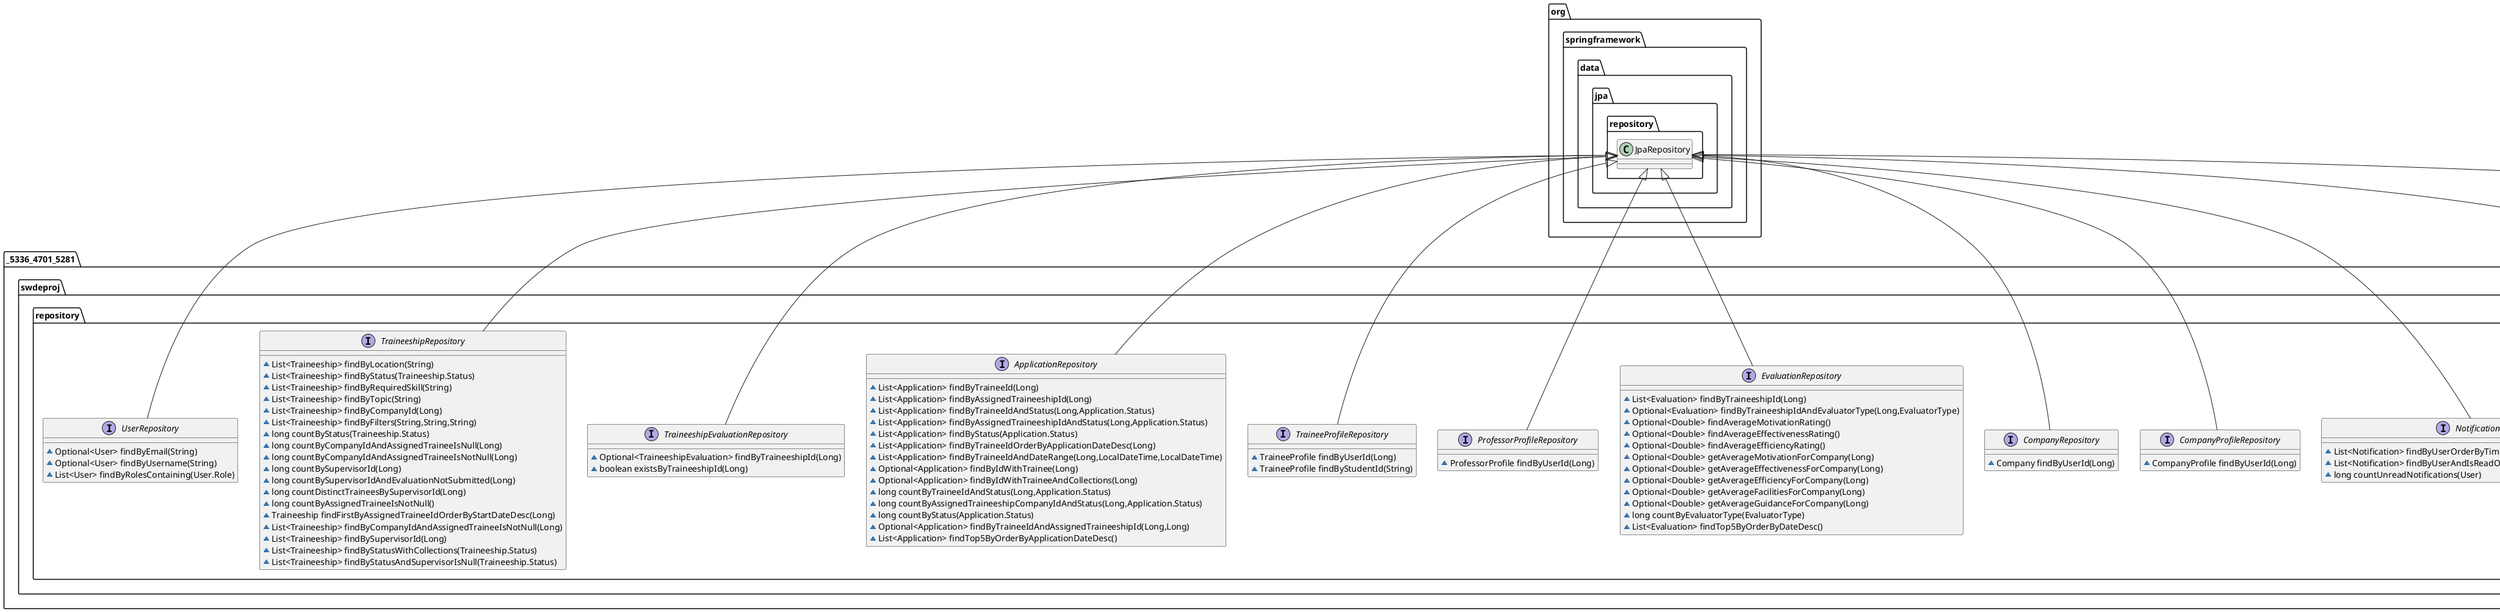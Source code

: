 @startuml
interface _5336_4701_5281.swdeproj.repository.CommitteeProfileRepository {
~ CommitteeProfile findByUserId(Long)
}

interface _5336_4701_5281.swdeproj.repository.LogbookEntryRepository {
~ List<LogbookEntry> findByTraineeId(Long)
~ List<LogbookEntry> findByTraineeshipId(Long)
~ List<LogbookEntry> findByTraineeIdAndDateBetween(Long,LocalDate,LocalDate)
~ List<LogbookEntry> findByTraineeIdAndDateBetweenAndStatus(Long,LocalDate,LocalDate,LogbookEntry.Status)
~ List<LogbookEntry> findByTraineeAndTraineeship(Long,Long)
~ Double sumHoursByTraineeAndTraineeship(Long,Long)
~ Double sumHoursByTraineeAndTraineeshipAndStatus(Long,Long,LogbookEntry.Status)
~ Long countApprovedEntriesByTraineeAndTraineeship(Long,Long,LogbookEntry.Status)
~ long countByTraineeId(Long)
}

interface _5336_4701_5281.swdeproj.repository.NotificationRepository {
~ List<Notification> findByUserOrderByTimestampDesc(User)
~ List<Notification> findByUserAndIsReadOrderByTimestampDesc(User,boolean)
~ long countUnreadNotifications(User)
}

interface _5336_4701_5281.swdeproj.repository.CompanyProfileRepository {
~ CompanyProfile findByUserId(Long)
}

interface _5336_4701_5281.swdeproj.repository.CompanyRepository {
~ Company findByUserId(Long)
}

interface _5336_4701_5281.swdeproj.repository.EvaluationRepository {
~ List<Evaluation> findByTraineeshipId(Long)
~ Optional<Evaluation> findByTraineeshipIdAndEvaluatorType(Long,EvaluatorType)
~ Optional<Double> findAverageMotivationRating()
~ Optional<Double> findAverageEffectivenessRating()
~ Optional<Double> findAverageEfficiencyRating()
~ Optional<Double> getAverageMotivationForCompany(Long)
~ Optional<Double> getAverageEffectivenessForCompany(Long)
~ Optional<Double> getAverageEfficiencyForCompany(Long)
~ Optional<Double> getAverageFacilitiesForCompany(Long)
~ Optional<Double> getAverageGuidanceForCompany(Long)
~ long countByEvaluatorType(EvaluatorType)
~ List<Evaluation> findTop5ByOrderByDateDesc()
}

interface _5336_4701_5281.swdeproj.repository.ProfessorProfileRepository {
~ ProfessorProfile findByUserId(Long)
}

interface _5336_4701_5281.swdeproj.repository.TraineeProfileRepository {
~ TraineeProfile findByUserId(Long)
~ TraineeProfile findByStudentId(String)
}

interface _5336_4701_5281.swdeproj.repository.ApplicationRepository {
~ List<Application> findByTraineeId(Long)
~ List<Application> findByAssignedTraineeshipId(Long)
~ List<Application> findByTraineeIdAndStatus(Long,Application.Status)
~ List<Application> findByAssignedTraineeshipIdAndStatus(Long,Application.Status)
~ List<Application> findByStatus(Application.Status)
~ List<Application> findByTraineeIdOrderByApplicationDateDesc(Long)
~ List<Application> findByTraineeIdAndDateRange(Long,LocalDateTime,LocalDateTime)
~ Optional<Application> findByIdWithTrainee(Long)
~ Optional<Application> findByIdWithTraineeAndCollections(Long)
~ long countByTraineeIdAndStatus(Long,Application.Status)
~ long countByAssignedTraineeshipCompanyIdAndStatus(Long,Application.Status)
~ long countByStatus(Application.Status)
~ Optional<Application> findByTraineeIdAndAssignedTraineeshipId(Long,Long)
~ List<Application> findTop5ByOrderByApplicationDateDesc()
}

interface _5336_4701_5281.swdeproj.repository.TraineeshipEvaluationRepository {
~ Optional<TraineeshipEvaluation> findByTraineeshipId(Long)
~ boolean existsByTraineeshipId(Long)
}

interface _5336_4701_5281.swdeproj.repository.TraineeshipRepository {
~ List<Traineeship> findByLocation(String)
~ List<Traineeship> findByStatus(Traineeship.Status)
~ List<Traineeship> findByRequiredSkill(String)
~ List<Traineeship> findByTopic(String)
~ List<Traineeship> findByCompanyId(Long)
~ List<Traineeship> findByFilters(String,String,String)
~ long countByStatus(Traineeship.Status)
~ long countByCompanyIdAndAssignedTraineeIsNull(Long)
~ long countByCompanyIdAndAssignedTraineeIsNotNull(Long)
~ long countBySupervisorId(Long)
~ long countBySupervisorIdAndEvaluationNotSubmitted(Long)
~ long countDistinctTraineesBySupervisorId(Long)
~ long countByAssignedTraineeIsNotNull()
~ Traineeship findFirstByAssignedTraineeIdOrderByStartDateDesc(Long)
~ List<Traineeship> findByCompanyIdAndAssignedTraineeIsNotNull(Long)
~ List<Traineeship> findBySupervisorId(Long)
~ List<Traineeship> findByStatusWithCollections(Traineeship.Status)
~ List<Traineeship> findByStatusAndSupervisorIsNull(Traineeship.Status)
}

interface _5336_4701_5281.swdeproj.repository.UserRepository {
~ Optional<User> findByEmail(String)
~ Optional<User> findByUsername(String)
~ List<User> findByRolesContaining(User.Role)
}



org.springframework.data.jpa.repository.JpaRepository <|-- _5336_4701_5281.swdeproj.repository.CommitteeProfileRepository
org.springframework.data.jpa.repository.JpaRepository <|-- _5336_4701_5281.swdeproj.repository.LogbookEntryRepository
org.springframework.data.jpa.repository.JpaRepository <|-- _5336_4701_5281.swdeproj.repository.NotificationRepository
org.springframework.data.jpa.repository.JpaRepository <|-- _5336_4701_5281.swdeproj.repository.CompanyProfileRepository
org.springframework.data.jpa.repository.JpaRepository <|-- _5336_4701_5281.swdeproj.repository.CompanyRepository
org.springframework.data.jpa.repository.JpaRepository <|-- _5336_4701_5281.swdeproj.repository.EvaluationRepository
org.springframework.data.jpa.repository.JpaRepository <|-- _5336_4701_5281.swdeproj.repository.ProfessorProfileRepository
org.springframework.data.jpa.repository.JpaRepository <|-- _5336_4701_5281.swdeproj.repository.TraineeProfileRepository
org.springframework.data.jpa.repository.JpaRepository <|-- _5336_4701_5281.swdeproj.repository.ApplicationRepository
org.springframework.data.jpa.repository.JpaRepository <|-- _5336_4701_5281.swdeproj.repository.TraineeshipEvaluationRepository
org.springframework.data.jpa.repository.JpaRepository <|-- _5336_4701_5281.swdeproj.repository.TraineeshipRepository
org.springframework.data.jpa.repository.JpaRepository <|-- _5336_4701_5281.swdeproj.repository.UserRepository
@enduml